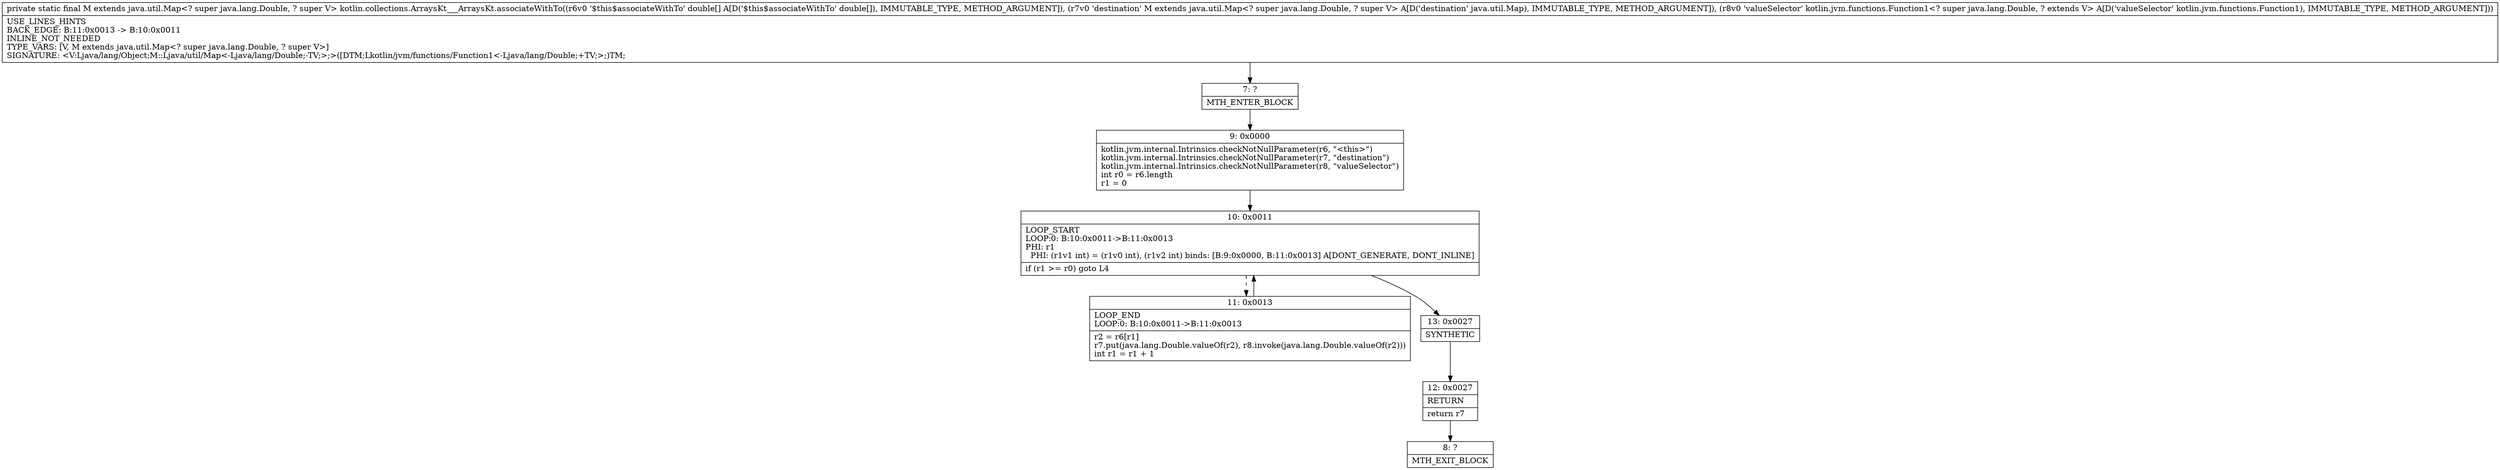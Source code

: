 digraph "CFG forkotlin.collections.ArraysKt___ArraysKt.associateWithTo([DLjava\/util\/Map;Lkotlin\/jvm\/functions\/Function1;)Ljava\/util\/Map;" {
Node_7 [shape=record,label="{7\:\ ?|MTH_ENTER_BLOCK\l}"];
Node_9 [shape=record,label="{9\:\ 0x0000|kotlin.jvm.internal.Intrinsics.checkNotNullParameter(r6, \"\<this\>\")\lkotlin.jvm.internal.Intrinsics.checkNotNullParameter(r7, \"destination\")\lkotlin.jvm.internal.Intrinsics.checkNotNullParameter(r8, \"valueSelector\")\lint r0 = r6.length\lr1 = 0\l}"];
Node_10 [shape=record,label="{10\:\ 0x0011|LOOP_START\lLOOP:0: B:10:0x0011\-\>B:11:0x0013\lPHI: r1 \l  PHI: (r1v1 int) = (r1v0 int), (r1v2 int) binds: [B:9:0x0000, B:11:0x0013] A[DONT_GENERATE, DONT_INLINE]\l|if (r1 \>= r0) goto L4\l}"];
Node_11 [shape=record,label="{11\:\ 0x0013|LOOP_END\lLOOP:0: B:10:0x0011\-\>B:11:0x0013\l|r2 = r6[r1]\lr7.put(java.lang.Double.valueOf(r2), r8.invoke(java.lang.Double.valueOf(r2)))\lint r1 = r1 + 1\l}"];
Node_13 [shape=record,label="{13\:\ 0x0027|SYNTHETIC\l}"];
Node_12 [shape=record,label="{12\:\ 0x0027|RETURN\l|return r7\l}"];
Node_8 [shape=record,label="{8\:\ ?|MTH_EXIT_BLOCK\l}"];
MethodNode[shape=record,label="{private static final M extends java.util.Map\<? super java.lang.Double, ? super V\> kotlin.collections.ArraysKt___ArraysKt.associateWithTo((r6v0 '$this$associateWithTo' double[] A[D('$this$associateWithTo' double[]), IMMUTABLE_TYPE, METHOD_ARGUMENT]), (r7v0 'destination' M extends java.util.Map\<? super java.lang.Double, ? super V\> A[D('destination' java.util.Map), IMMUTABLE_TYPE, METHOD_ARGUMENT]), (r8v0 'valueSelector' kotlin.jvm.functions.Function1\<? super java.lang.Double, ? extends V\> A[D('valueSelector' kotlin.jvm.functions.Function1), IMMUTABLE_TYPE, METHOD_ARGUMENT]))  | USE_LINES_HINTS\lBACK_EDGE: B:11:0x0013 \-\> B:10:0x0011\lINLINE_NOT_NEEDED\lTYPE_VARS: [V, M extends java.util.Map\<? super java.lang.Double, ? super V\>]\lSIGNATURE: \<V:Ljava\/lang\/Object;M::Ljava\/util\/Map\<\-Ljava\/lang\/Double;\-TV;\>;\>([DTM;Lkotlin\/jvm\/functions\/Function1\<\-Ljava\/lang\/Double;+TV;\>;)TM;\l}"];
MethodNode -> Node_7;Node_7 -> Node_9;
Node_9 -> Node_10;
Node_10 -> Node_11[style=dashed];
Node_10 -> Node_13;
Node_11 -> Node_10;
Node_13 -> Node_12;
Node_12 -> Node_8;
}

